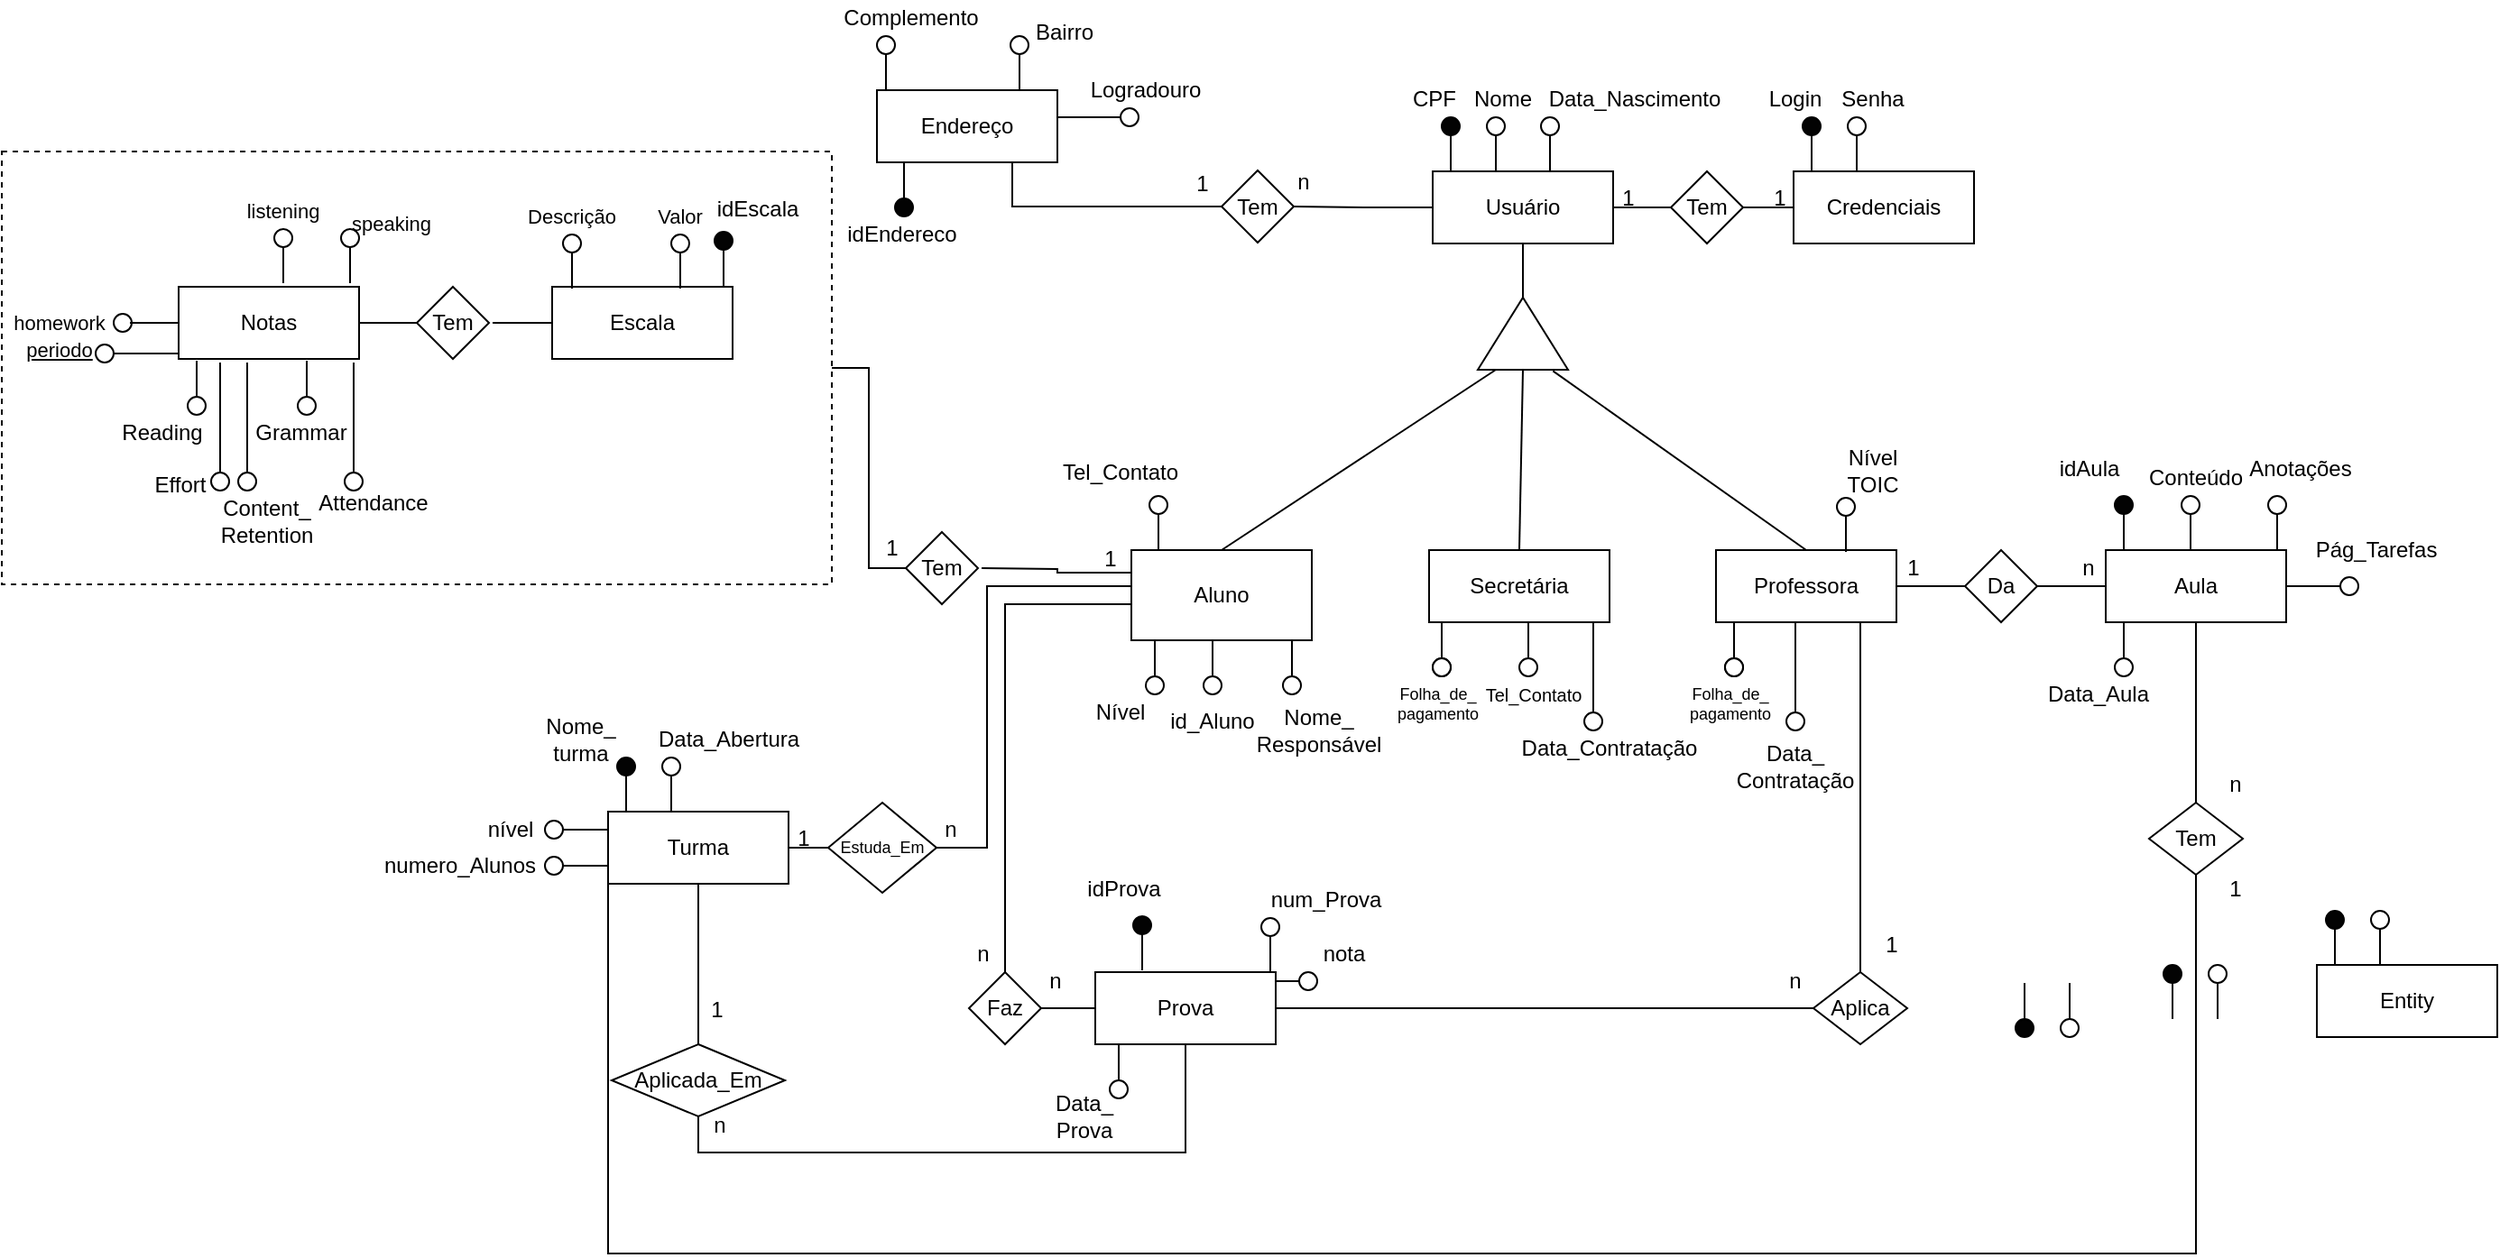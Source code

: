<mxfile version="18.0.6" type="device"><diagram id="ZrVJum_dvdi8unNPOO_O" name="Page-1"><mxGraphModel dx="1160" dy="611" grid="1" gridSize="10" guides="1" tooltips="1" connect="1" arrows="1" fold="1" page="1" pageScale="1" pageWidth="1500" pageHeight="1500" math="0" shadow="0"><root><mxCell id="0"/><mxCell id="1" parent="0"/><mxCell id="uYAJZkTq5_zHi89aIKR7-12" value="" style="rounded=0;whiteSpace=wrap;html=1;fillColor=none;dashed=1;" vertex="1" parent="1"><mxGeometry x="18" y="399" width="460" height="240" as="geometry"/></mxCell><mxCell id="Yckup176OEKmnT51Okma-88" style="edgeStyle=orthogonalEdgeStyle;rounded=0;orthogonalLoop=1;jettySize=auto;html=1;exitX=1;exitY=0.5;exitDx=0;exitDy=0;entryX=0;entryY=0.5;entryDx=0;entryDy=0;entryPerimeter=0;endArrow=none;endFill=0;" parent="1" source="Yckup176OEKmnT51Okma-1" target="Yckup176OEKmnT51Okma-87" edge="1"><mxGeometry relative="1" as="geometry"/></mxCell><mxCell id="uYAJZkTq5_zHi89aIKR7-67" style="edgeStyle=orthogonalEdgeStyle;rounded=0;orthogonalLoop=1;jettySize=auto;html=1;exitX=0;exitY=0.5;exitDx=0;exitDy=0;entryX=1;entryY=0.5;entryDx=0;entryDy=0;entryPerimeter=0;endArrow=none;endFill=0;" edge="1" parent="1" source="Yckup176OEKmnT51Okma-1" target="Yckup176OEKmnT51Okma-92"><mxGeometry relative="1" as="geometry"/></mxCell><mxCell id="Yckup176OEKmnT51Okma-1" value="Usuário" style="whiteSpace=wrap;html=1;align=center;" parent="1" vertex="1"><mxGeometry x="811" y="410" width="100" height="40" as="geometry"/></mxCell><mxCell id="Yckup176OEKmnT51Okma-2" value="" style="endArrow=none;html=1;rounded=0;" parent="1" edge="1"><mxGeometry width="50" height="50" relative="1" as="geometry"><mxPoint x="821" y="410" as="sourcePoint"/><mxPoint x="821" y="390" as="targetPoint"/></mxGeometry></mxCell><mxCell id="Yckup176OEKmnT51Okma-3" value="" style="ellipse;whiteSpace=wrap;html=1;aspect=fixed;fillColor=#030303;" parent="1" vertex="1"><mxGeometry x="816" y="380" width="10" height="10" as="geometry"/></mxCell><mxCell id="Yckup176OEKmnT51Okma-4" value="" style="endArrow=none;html=1;rounded=0;" parent="1" edge="1"><mxGeometry width="50" height="50" relative="1" as="geometry"><mxPoint x="846" y="410" as="sourcePoint"/><mxPoint x="846" y="390" as="targetPoint"/></mxGeometry></mxCell><mxCell id="Yckup176OEKmnT51Okma-5" value="" style="ellipse;whiteSpace=wrap;html=1;aspect=fixed;" parent="1" vertex="1"><mxGeometry x="841" y="380" width="10" height="10" as="geometry"/></mxCell><mxCell id="Yckup176OEKmnT51Okma-6" value="Credenciais" style="whiteSpace=wrap;html=1;align=center;" parent="1" vertex="1"><mxGeometry x="1011" y="410" width="100" height="40" as="geometry"/></mxCell><mxCell id="Yckup176OEKmnT51Okma-7" value="" style="endArrow=none;html=1;rounded=0;" parent="1" edge="1"><mxGeometry width="50" height="50" relative="1" as="geometry"><mxPoint x="1021" y="410" as="sourcePoint"/><mxPoint x="1021" y="390" as="targetPoint"/></mxGeometry></mxCell><mxCell id="Yckup176OEKmnT51Okma-8" value="" style="ellipse;whiteSpace=wrap;html=1;aspect=fixed;fillColor=#030303;" parent="1" vertex="1"><mxGeometry x="1016" y="380" width="10" height="10" as="geometry"/></mxCell><mxCell id="Yckup176OEKmnT51Okma-9" value="" style="endArrow=none;html=1;rounded=0;" parent="1" edge="1"><mxGeometry width="50" height="50" relative="1" as="geometry"><mxPoint x="1046" y="410" as="sourcePoint"/><mxPoint x="1046" y="390" as="targetPoint"/></mxGeometry></mxCell><mxCell id="Yckup176OEKmnT51Okma-10" value="" style="ellipse;whiteSpace=wrap;html=1;aspect=fixed;" parent="1" vertex="1"><mxGeometry x="1041" y="380" width="10" height="10" as="geometry"/></mxCell><mxCell id="Yckup176OEKmnT51Okma-12" value="" style="endArrow=none;html=1;rounded=0;" parent="1" edge="1"><mxGeometry width="50" height="50" relative="1" as="geometry"><mxPoint x="1221" y="880" as="sourcePoint"/><mxPoint x="1221" y="860" as="targetPoint"/></mxGeometry></mxCell><mxCell id="Yckup176OEKmnT51Okma-13" value="" style="ellipse;whiteSpace=wrap;html=1;aspect=fixed;fillColor=#030303;" parent="1" vertex="1"><mxGeometry x="1216" y="850" width="10" height="10" as="geometry"/></mxCell><mxCell id="Yckup176OEKmnT51Okma-14" value="" style="endArrow=none;html=1;rounded=0;" parent="1" edge="1"><mxGeometry width="50" height="50" relative="1" as="geometry"><mxPoint x="1246" y="880" as="sourcePoint"/><mxPoint x="1246" y="860" as="targetPoint"/></mxGeometry></mxCell><mxCell id="Yckup176OEKmnT51Okma-15" value="" style="ellipse;whiteSpace=wrap;html=1;aspect=fixed;" parent="1" vertex="1"><mxGeometry x="1241" y="850" width="10" height="10" as="geometry"/></mxCell><mxCell id="Yckup176OEKmnT51Okma-16" value="" style="endArrow=none;html=1;rounded=0;" parent="1" edge="1"><mxGeometry width="50" height="50" relative="1" as="geometry"><mxPoint x="876" y="410" as="sourcePoint"/><mxPoint x="876" y="390" as="targetPoint"/></mxGeometry></mxCell><mxCell id="Yckup176OEKmnT51Okma-17" value="" style="ellipse;whiteSpace=wrap;html=1;aspect=fixed;" parent="1" vertex="1"><mxGeometry x="871" y="380" width="10" height="10" as="geometry"/></mxCell><mxCell id="Yckup176OEKmnT51Okma-18" value="Entity" style="whiteSpace=wrap;html=1;align=center;" parent="1" vertex="1"><mxGeometry x="1301" y="850" width="100" height="40" as="geometry"/></mxCell><mxCell id="Yckup176OEKmnT51Okma-19" value="" style="endArrow=none;html=1;rounded=0;" parent="1" edge="1"><mxGeometry width="50" height="50" relative="1" as="geometry"><mxPoint x="1311" y="850" as="sourcePoint"/><mxPoint x="1311" y="830" as="targetPoint"/></mxGeometry></mxCell><mxCell id="Yckup176OEKmnT51Okma-20" value="" style="ellipse;whiteSpace=wrap;html=1;aspect=fixed;fillColor=#030303;" parent="1" vertex="1"><mxGeometry x="1306" y="820" width="10" height="10" as="geometry"/></mxCell><mxCell id="Yckup176OEKmnT51Okma-21" value="" style="endArrow=none;html=1;rounded=0;" parent="1" edge="1"><mxGeometry width="50" height="50" relative="1" as="geometry"><mxPoint x="1336" y="850" as="sourcePoint"/><mxPoint x="1336" y="830" as="targetPoint"/></mxGeometry></mxCell><mxCell id="Yckup176OEKmnT51Okma-22" value="" style="ellipse;whiteSpace=wrap;html=1;aspect=fixed;" parent="1" vertex="1"><mxGeometry x="1331" y="820" width="10" height="10" as="geometry"/></mxCell><mxCell id="Yckup176OEKmnT51Okma-26" value="" style="verticalLabelPosition=bottom;verticalAlign=top;html=1;shape=mxgraph.basic.acute_triangle;dx=0.5;fillColor=none;" parent="1" vertex="1"><mxGeometry x="836" y="480" width="50" height="40" as="geometry"/></mxCell><mxCell id="Yckup176OEKmnT51Okma-47" value="Aluno" style="whiteSpace=wrap;html=1;align=center;" parent="1" vertex="1"><mxGeometry x="644" y="620" width="100" height="50" as="geometry"/></mxCell><mxCell id="Yckup176OEKmnT51Okma-50" value="" style="endArrow=none;html=1;rounded=0;" parent="1" edge="1"><mxGeometry width="50" height="50" relative="1" as="geometry"><mxPoint x="659" y="620" as="sourcePoint"/><mxPoint x="659" y="600" as="targetPoint"/></mxGeometry></mxCell><mxCell id="Yckup176OEKmnT51Okma-51" value="" style="ellipse;whiteSpace=wrap;html=1;aspect=fixed;" parent="1" vertex="1"><mxGeometry x="654" y="590" width="10" height="10" as="geometry"/></mxCell><mxCell id="Yckup176OEKmnT51Okma-52" value="Secretária" style="whiteSpace=wrap;html=1;align=center;" parent="1" vertex="1"><mxGeometry x="809" y="620" width="100" height="40" as="geometry"/></mxCell><mxCell id="Yckup176OEKmnT51Okma-57" value="Professora" style="whiteSpace=wrap;html=1;align=center;" parent="1" vertex="1"><mxGeometry x="968" y="620" width="100" height="40" as="geometry"/></mxCell><mxCell id="Yckup176OEKmnT51Okma-62" value="" style="endArrow=none;html=1;rounded=0;exitX=0;exitY=0;exitDx=25;exitDy=0;exitPerimeter=0;entryX=0.5;entryY=1;entryDx=0;entryDy=0;" parent="1" source="Yckup176OEKmnT51Okma-26" target="Yckup176OEKmnT51Okma-1" edge="1"><mxGeometry width="50" height="50" relative="1" as="geometry"><mxPoint x="814" y="500" as="sourcePoint"/><mxPoint x="864" y="450" as="targetPoint"/></mxGeometry></mxCell><mxCell id="Yckup176OEKmnT51Okma-63" value="" style="endArrow=none;html=1;rounded=0;exitX=0.5;exitY=0;exitDx=0;exitDy=0;" parent="1" source="Yckup176OEKmnT51Okma-47" edge="1"><mxGeometry width="50" height="50" relative="1" as="geometry"><mxPoint x="796" y="570" as="sourcePoint"/><mxPoint x="846" y="520" as="targetPoint"/></mxGeometry></mxCell><mxCell id="Yckup176OEKmnT51Okma-64" value="" style="endArrow=none;html=1;rounded=0;entryX=0.833;entryY=1.017;entryDx=0;entryDy=0;entryPerimeter=0;exitX=0.5;exitY=0;exitDx=0;exitDy=0;" parent="1" source="Yckup176OEKmnT51Okma-57" target="Yckup176OEKmnT51Okma-26" edge="1"><mxGeometry width="50" height="50" relative="1" as="geometry"><mxPoint x="834" y="550" as="sourcePoint"/><mxPoint x="884" y="500" as="targetPoint"/></mxGeometry></mxCell><mxCell id="Yckup176OEKmnT51Okma-65" value="" style="endArrow=none;html=1;rounded=0;entryX=0.5;entryY=1;entryDx=0;entryDy=0;entryPerimeter=0;exitX=0.5;exitY=0;exitDx=0;exitDy=0;" parent="1" source="Yckup176OEKmnT51Okma-52" target="Yckup176OEKmnT51Okma-26" edge="1"><mxGeometry width="50" height="50" relative="1" as="geometry"><mxPoint x="874" y="620" as="sourcePoint"/><mxPoint x="864" y="520" as="targetPoint"/></mxGeometry></mxCell><mxCell id="Yckup176OEKmnT51Okma-66" value="" style="endArrow=none;html=1;rounded=0;" parent="1" edge="1"><mxGeometry width="50" height="50" relative="1" as="geometry"><mxPoint x="1139" y="880" as="sourcePoint"/><mxPoint x="1139" y="860" as="targetPoint"/></mxGeometry></mxCell><mxCell id="Yckup176OEKmnT51Okma-67" value="" style="ellipse;whiteSpace=wrap;html=1;aspect=fixed;fillColor=#030303;" parent="1" vertex="1"><mxGeometry x="1134" y="880" width="10" height="10" as="geometry"/></mxCell><mxCell id="Yckup176OEKmnT51Okma-68" value="" style="endArrow=none;html=1;rounded=0;" parent="1" edge="1"><mxGeometry width="50" height="50" relative="1" as="geometry"><mxPoint x="1164" y="880" as="sourcePoint"/><mxPoint x="1164" y="860" as="targetPoint"/></mxGeometry></mxCell><mxCell id="Yckup176OEKmnT51Okma-69" value="" style="ellipse;whiteSpace=wrap;html=1;aspect=fixed;direction=west;" parent="1" vertex="1"><mxGeometry x="1159" y="880" width="10" height="10" as="geometry"/></mxCell><mxCell id="uYAJZkTq5_zHi89aIKR7-72" style="edgeStyle=orthogonalEdgeStyle;rounded=0;orthogonalLoop=1;jettySize=auto;html=1;exitX=0.75;exitY=1;exitDx=0;exitDy=0;entryX=0;entryY=0.5;entryDx=0;entryDy=0;entryPerimeter=0;endArrow=none;endFill=0;" edge="1" parent="1" source="Yckup176OEKmnT51Okma-71" target="Yckup176OEKmnT51Okma-92"><mxGeometry relative="1" as="geometry"/></mxCell><mxCell id="Yckup176OEKmnT51Okma-71" value="Endereço" style="whiteSpace=wrap;html=1;align=center;" parent="1" vertex="1"><mxGeometry x="503" y="365" width="100" height="40" as="geometry"/></mxCell><mxCell id="Yckup176OEKmnT51Okma-76" value="" style="endArrow=none;html=1;rounded=0;" parent="1" edge="1"><mxGeometry width="50" height="50" relative="1" as="geometry"><mxPoint x="518" y="425" as="sourcePoint"/><mxPoint x="518" y="405" as="targetPoint"/></mxGeometry></mxCell><mxCell id="Yckup176OEKmnT51Okma-77" value="" style="ellipse;whiteSpace=wrap;html=1;aspect=fixed;fillColor=#030303;" parent="1" vertex="1"><mxGeometry x="513" y="425" width="10" height="10" as="geometry"/></mxCell><mxCell id="Yckup176OEKmnT51Okma-80" value="Login" style="text;html=1;strokeColor=none;fillColor=none;align=center;verticalAlign=middle;whiteSpace=wrap;rounded=0;" parent="1" vertex="1"><mxGeometry x="998" y="360" width="28" height="20" as="geometry"/></mxCell><mxCell id="Yckup176OEKmnT51Okma-81" value="Senha" style="text;html=1;strokeColor=none;fillColor=none;align=center;verticalAlign=middle;whiteSpace=wrap;rounded=0;" parent="1" vertex="1"><mxGeometry x="1041" y="360" width="28" height="20" as="geometry"/></mxCell><mxCell id="Yckup176OEKmnT51Okma-82" value="CPF" style="text;html=1;strokeColor=none;fillColor=none;align=center;verticalAlign=middle;whiteSpace=wrap;rounded=0;" parent="1" vertex="1"><mxGeometry x="798" y="360" width="28" height="20" as="geometry"/></mxCell><mxCell id="Yckup176OEKmnT51Okma-83" value="Nome" style="text;html=1;strokeColor=none;fillColor=none;align=center;verticalAlign=middle;whiteSpace=wrap;rounded=0;" parent="1" vertex="1"><mxGeometry x="836" y="360" width="28" height="20" as="geometry"/></mxCell><mxCell id="Yckup176OEKmnT51Okma-84" value="Data_Nascimento" style="text;html=1;strokeColor=none;fillColor=none;align=center;verticalAlign=middle;whiteSpace=wrap;rounded=0;" parent="1" vertex="1"><mxGeometry x="909" y="360" width="28" height="20" as="geometry"/></mxCell><mxCell id="Yckup176OEKmnT51Okma-89" style="edgeStyle=orthogonalEdgeStyle;rounded=0;orthogonalLoop=1;jettySize=auto;html=1;exitX=1;exitY=0.5;exitDx=0;exitDy=0;exitPerimeter=0;entryX=0;entryY=0.5;entryDx=0;entryDy=0;endArrow=none;endFill=0;" parent="1" source="Yckup176OEKmnT51Okma-87" target="Yckup176OEKmnT51Okma-6" edge="1"><mxGeometry relative="1" as="geometry"/></mxCell><mxCell id="Yckup176OEKmnT51Okma-87" value="Tem" style="strokeWidth=1;html=1;shape=mxgraph.flowchart.decision;whiteSpace=wrap;fillColor=none;" parent="1" vertex="1"><mxGeometry x="943" y="410" width="40" height="40" as="geometry"/></mxCell><mxCell id="Yckup176OEKmnT51Okma-92" value="Tem" style="strokeWidth=1;html=1;shape=mxgraph.flowchart.decision;whiteSpace=wrap;fillColor=none;" parent="1" vertex="1"><mxGeometry x="694" y="409.5" width="40" height="40" as="geometry"/></mxCell><mxCell id="Yckup176OEKmnT51Okma-93" value="Escala" style="whiteSpace=wrap;html=1;align=center;" parent="1" vertex="1"><mxGeometry x="323" y="474" width="100" height="40" as="geometry"/></mxCell><mxCell id="Yckup176OEKmnT51Okma-101" value="Turma" style="whiteSpace=wrap;html=1;align=center;" parent="1" vertex="1"><mxGeometry x="354" y="765" width="100" height="40" as="geometry"/></mxCell><mxCell id="Yckup176OEKmnT51Okma-102" value="" style="endArrow=none;html=1;rounded=0;" parent="1" edge="1"><mxGeometry width="50" height="50" relative="1" as="geometry"><mxPoint x="364" y="765" as="sourcePoint"/><mxPoint x="364" y="745" as="targetPoint"/></mxGeometry></mxCell><mxCell id="Yckup176OEKmnT51Okma-103" value="" style="ellipse;whiteSpace=wrap;html=1;aspect=fixed;fillColor=#030303;" parent="1" vertex="1"><mxGeometry x="359" y="735" width="10" height="10" as="geometry"/></mxCell><mxCell id="Yckup176OEKmnT51Okma-104" value="" style="endArrow=none;html=1;rounded=0;" parent="1" edge="1"><mxGeometry width="50" height="50" relative="1" as="geometry"><mxPoint x="389" y="765" as="sourcePoint"/><mxPoint x="389" y="745" as="targetPoint"/></mxGeometry></mxCell><mxCell id="Yckup176OEKmnT51Okma-105" value="" style="ellipse;whiteSpace=wrap;html=1;aspect=fixed;" parent="1" vertex="1"><mxGeometry x="384" y="735" width="10" height="10" as="geometry"/></mxCell><mxCell id="Yckup176OEKmnT51Okma-106" style="edgeStyle=orthogonalEdgeStyle;rounded=0;orthogonalLoop=1;jettySize=auto;html=1;exitX=1;exitY=0.5;exitDx=0;exitDy=0;entryX=0;entryY=0.5;entryDx=0;entryDy=0;entryPerimeter=0;endArrow=none;endFill=0;" parent="1" target="Yckup176OEKmnT51Okma-108" edge="1"><mxGeometry relative="1" as="geometry"><mxPoint x="454" y="785" as="sourcePoint"/></mxGeometry></mxCell><mxCell id="Yckup176OEKmnT51Okma-107" style="edgeStyle=orthogonalEdgeStyle;rounded=0;orthogonalLoop=1;jettySize=auto;html=1;exitX=1;exitY=0.5;exitDx=0;exitDy=0;exitPerimeter=0;endArrow=none;endFill=0;entryX=0;entryY=0.5;entryDx=0;entryDy=0;" parent="1" source="Yckup176OEKmnT51Okma-108" target="Yckup176OEKmnT51Okma-47" edge="1"><mxGeometry relative="1" as="geometry"><mxPoint x="624" y="640" as="targetPoint"/><Array as="points"><mxPoint x="564" y="785"/><mxPoint x="564" y="640"/><mxPoint x="644" y="640"/></Array></mxGeometry></mxCell><mxCell id="Yckup176OEKmnT51Okma-108" value="Estuda_Em" style="strokeWidth=1;html=1;shape=mxgraph.flowchart.decision;whiteSpace=wrap;fillColor=none;fontSize=9;" parent="1" vertex="1"><mxGeometry x="476" y="760" width="60" height="50" as="geometry"/></mxCell><mxCell id="uYAJZkTq5_zHi89aIKR7-21" style="edgeStyle=orthogonalEdgeStyle;rounded=0;orthogonalLoop=1;jettySize=auto;html=1;exitX=0.5;exitY=1;exitDx=0;exitDy=0;entryX=0.5;entryY=1;entryDx=0;entryDy=0;entryPerimeter=0;endArrow=none;endFill=0;" edge="1" parent="1" source="Yckup176OEKmnT51Okma-114" target="uYAJZkTq5_zHi89aIKR7-19"><mxGeometry relative="1" as="geometry"/></mxCell><mxCell id="Yckup176OEKmnT51Okma-114" value="Prova" style="whiteSpace=wrap;html=1;align=center;" parent="1" vertex="1"><mxGeometry x="624" y="854" width="100" height="40" as="geometry"/></mxCell><mxCell id="Yckup176OEKmnT51Okma-125" style="edgeStyle=orthogonalEdgeStyle;rounded=0;orthogonalLoop=1;jettySize=auto;html=1;exitX=0;exitY=0.75;exitDx=0;exitDy=0;entryX=0;entryY=0.5;entryDx=0;entryDy=0;fontSize=9;endArrow=none;endFill=0;" parent="1" source="Yckup176OEKmnT51Okma-47" target="Yckup176OEKmnT51Okma-47" edge="1"><mxGeometry relative="1" as="geometry"/></mxCell><mxCell id="Yckup176OEKmnT51Okma-129" style="edgeStyle=orthogonalEdgeStyle;rounded=0;orthogonalLoop=1;jettySize=auto;html=1;exitX=1;exitY=0.5;exitDx=0;exitDy=0;exitPerimeter=0;entryX=0;entryY=0.5;entryDx=0;entryDy=0;endArrow=none;endFill=0;" parent="1" source="Yckup176OEKmnT51Okma-130" target="Yckup176OEKmnT51Okma-114" edge="1"><mxGeometry relative="1" as="geometry"><mxPoint x="594" y="874" as="targetPoint"/></mxGeometry></mxCell><mxCell id="Yckup176OEKmnT51Okma-131" style="edgeStyle=orthogonalEdgeStyle;rounded=0;orthogonalLoop=1;jettySize=auto;html=1;exitX=0.5;exitY=0;exitDx=0;exitDy=0;exitPerimeter=0;fontSize=9;endArrow=none;endFill=0;" parent="1" source="Yckup176OEKmnT51Okma-130" edge="1"><mxGeometry relative="1" as="geometry"><mxPoint x="644" y="650" as="targetPoint"/><Array as="points"><mxPoint x="574" y="650"/></Array></mxGeometry></mxCell><mxCell id="Yckup176OEKmnT51Okma-130" value="Faz" style="strokeWidth=1;html=1;shape=mxgraph.flowchart.decision;whiteSpace=wrap;fillColor=none;" parent="1" vertex="1"><mxGeometry x="554" y="854" width="40" height="40" as="geometry"/></mxCell><mxCell id="Yckup176OEKmnT51Okma-132" value="Aula" style="whiteSpace=wrap;html=1;align=center;" parent="1" vertex="1"><mxGeometry x="1184" y="620" width="100" height="40" as="geometry"/></mxCell><mxCell id="Yckup176OEKmnT51Okma-133" value="" style="endArrow=none;html=1;rounded=0;" parent="1" edge="1"><mxGeometry width="50" height="50" relative="1" as="geometry"><mxPoint x="1194" y="620" as="sourcePoint"/><mxPoint x="1194" y="600" as="targetPoint"/></mxGeometry></mxCell><mxCell id="Yckup176OEKmnT51Okma-134" value="" style="ellipse;whiteSpace=wrap;html=1;aspect=fixed;fillColor=#030303;" parent="1" vertex="1"><mxGeometry x="1189" y="590" width="10" height="10" as="geometry"/></mxCell><mxCell id="Yckup176OEKmnT51Okma-135" value="" style="endArrow=none;html=1;rounded=0;" parent="1" edge="1"><mxGeometry width="50" height="50" relative="1" as="geometry"><mxPoint x="1231" y="620" as="sourcePoint"/><mxPoint x="1231" y="600" as="targetPoint"/></mxGeometry></mxCell><mxCell id="Yckup176OEKmnT51Okma-136" value="" style="ellipse;whiteSpace=wrap;html=1;aspect=fixed;" parent="1" vertex="1"><mxGeometry x="1226" y="590" width="10" height="10" as="geometry"/></mxCell><mxCell id="Yckup176OEKmnT51Okma-137" style="edgeStyle=orthogonalEdgeStyle;rounded=0;orthogonalLoop=1;jettySize=auto;html=1;exitX=1;exitY=0.5;exitDx=0;exitDy=0;entryX=0;entryY=0.5;entryDx=0;entryDy=0;entryPerimeter=0;endArrow=none;endFill=0;" parent="1" source="Yckup176OEKmnT51Okma-57" target="Yckup176OEKmnT51Okma-139" edge="1"><mxGeometry relative="1" as="geometry"><mxPoint x="1084" y="640" as="sourcePoint"/></mxGeometry></mxCell><mxCell id="Yckup176OEKmnT51Okma-138" style="edgeStyle=orthogonalEdgeStyle;rounded=0;orthogonalLoop=1;jettySize=auto;html=1;exitX=1;exitY=0.5;exitDx=0;exitDy=0;exitPerimeter=0;entryX=0;entryY=0.5;entryDx=0;entryDy=0;endArrow=none;endFill=0;" parent="1" source="Yckup176OEKmnT51Okma-139" edge="1"><mxGeometry relative="1" as="geometry"><mxPoint x="1184" y="640" as="targetPoint"/></mxGeometry></mxCell><mxCell id="Yckup176OEKmnT51Okma-139" value="Da" style="strokeWidth=1;html=1;shape=mxgraph.flowchart.decision;whiteSpace=wrap;fillColor=none;" parent="1" vertex="1"><mxGeometry x="1106" y="620" width="40" height="40" as="geometry"/></mxCell><mxCell id="Yckup176OEKmnT51Okma-143" style="edgeStyle=orthogonalEdgeStyle;rounded=0;orthogonalLoop=1;jettySize=auto;html=1;exitX=1;exitY=0.5;exitDx=0;exitDy=0;entryX=0;entryY=0.5;entryDx=0;entryDy=0;entryPerimeter=0;endArrow=none;endFill=0;" parent="1" source="Yckup176OEKmnT51Okma-114" target="Yckup176OEKmnT51Okma-145" edge="1"><mxGeometry relative="1" as="geometry"><mxPoint x="920" y="874" as="sourcePoint"/></mxGeometry></mxCell><mxCell id="Yckup176OEKmnT51Okma-148" style="edgeStyle=orthogonalEdgeStyle;rounded=0;orthogonalLoop=1;jettySize=auto;html=1;exitX=0.5;exitY=0;exitDx=0;exitDy=0;exitPerimeter=0;entryX=0.75;entryY=1;entryDx=0;entryDy=0;fontSize=9;endArrow=none;endFill=0;" parent="1" source="Yckup176OEKmnT51Okma-145" target="Yckup176OEKmnT51Okma-57" edge="1"><mxGeometry relative="1" as="geometry"><Array as="points"><mxPoint x="1048" y="660"/></Array></mxGeometry></mxCell><mxCell id="Yckup176OEKmnT51Okma-145" value="Aplica" style="strokeWidth=1;html=1;shape=mxgraph.flowchart.decision;whiteSpace=wrap;fillColor=none;" parent="1" vertex="1"><mxGeometry x="1022" y="854" width="52" height="40" as="geometry"/></mxCell><mxCell id="Yckup176OEKmnT51Okma-149" value="" style="endArrow=none;html=1;rounded=0;" parent="1" edge="1"><mxGeometry width="50" height="50" relative="1" as="geometry"><mxPoint x="816" y="680" as="sourcePoint"/><mxPoint x="816" y="660" as="targetPoint"/></mxGeometry></mxCell><mxCell id="Yckup176OEKmnT51Okma-150" value="" style="ellipse;whiteSpace=wrap;html=1;aspect=fixed;fillColor=#030303;" parent="1" vertex="1"><mxGeometry x="811" y="680" width="10" height="10" as="geometry"/></mxCell><mxCell id="Yckup176OEKmnT51Okma-151" value="" style="endArrow=none;html=1;rounded=0;" parent="1" edge="1"><mxGeometry width="50" height="50" relative="1" as="geometry"><mxPoint x="864" y="680" as="sourcePoint"/><mxPoint x="864" y="660" as="targetPoint"/></mxGeometry></mxCell><mxCell id="Yckup176OEKmnT51Okma-152" value="" style="ellipse;whiteSpace=wrap;html=1;aspect=fixed;direction=west;" parent="1" vertex="1"><mxGeometry x="859" y="680" width="10" height="10" as="geometry"/></mxCell><mxCell id="Yckup176OEKmnT51Okma-153" value="Folha_de_&lt;br&gt;pagamento" style="text;html=1;strokeColor=none;fillColor=none;align=center;verticalAlign=middle;whiteSpace=wrap;rounded=0;fontSize=9;" parent="1" vertex="1"><mxGeometry x="807" y="700" width="14" height="10" as="geometry"/></mxCell><mxCell id="Yckup176OEKmnT51Okma-156" value="Tel_Contato" style="text;html=1;strokeColor=none;fillColor=none;align=center;verticalAlign=middle;whiteSpace=wrap;rounded=0;fontSize=10;" parent="1" vertex="1"><mxGeometry x="853" y="690" width="28" height="20" as="geometry"/></mxCell><mxCell id="Yckup176OEKmnT51Okma-157" value="" style="endArrow=none;html=1;rounded=0;exitX=0.5;exitY=1;exitDx=0;exitDy=0;" parent="1" source="Yckup176OEKmnT51Okma-158" edge="1"><mxGeometry width="50" height="50" relative="1" as="geometry"><mxPoint x="900" y="680" as="sourcePoint"/><mxPoint x="900" y="660" as="targetPoint"/></mxGeometry></mxCell><mxCell id="Yckup176OEKmnT51Okma-158" value="" style="ellipse;whiteSpace=wrap;html=1;aspect=fixed;direction=west;" parent="1" vertex="1"><mxGeometry x="895" y="710" width="10" height="10" as="geometry"/></mxCell><mxCell id="Yckup176OEKmnT51Okma-159" value="Data_Contratação" style="text;html=1;strokeColor=none;fillColor=none;align=center;verticalAlign=middle;whiteSpace=wrap;rounded=0;" parent="1" vertex="1"><mxGeometry x="895" y="720" width="28" height="20" as="geometry"/></mxCell><mxCell id="Yckup176OEKmnT51Okma-161" value="idEndereco" style="text;html=1;strokeColor=none;fillColor=none;align=center;verticalAlign=middle;whiteSpace=wrap;rounded=0;" parent="1" vertex="1"><mxGeometry x="503" y="435" width="28" height="20" as="geometry"/></mxCell><mxCell id="Yckup176OEKmnT51Okma-165" value="" style="endArrow=none;html=1;rounded=0;" parent="1" edge="1"><mxGeometry width="50" height="50" relative="1" as="geometry"><mxPoint x="582" y="365" as="sourcePoint"/><mxPoint x="582" y="345" as="targetPoint"/></mxGeometry></mxCell><mxCell id="Yckup176OEKmnT51Okma-166" value="" style="ellipse;whiteSpace=wrap;html=1;aspect=fixed;direction=west;" parent="1" vertex="1"><mxGeometry x="577" y="335" width="10" height="10" as="geometry"/></mxCell><mxCell id="Yckup176OEKmnT51Okma-167" value="Bairro" style="text;html=1;strokeColor=none;fillColor=none;align=center;verticalAlign=middle;whiteSpace=wrap;rounded=0;" parent="1" vertex="1"><mxGeometry x="593" y="323" width="28" height="20" as="geometry"/></mxCell><mxCell id="Yckup176OEKmnT51Okma-175" value="" style="ellipse;whiteSpace=wrap;html=1;aspect=fixed;direction=west;" parent="1" vertex="1"><mxGeometry x="638" y="375" width="10" height="10" as="geometry"/></mxCell><mxCell id="Yckup176OEKmnT51Okma-176" value="" style="endArrow=none;html=1;rounded=0;fontSize=10;exitX=1;exitY=0.75;exitDx=0;exitDy=0;" parent="1" edge="1"><mxGeometry width="50" height="50" relative="1" as="geometry"><mxPoint x="603" y="380" as="sourcePoint"/><mxPoint x="638" y="380" as="targetPoint"/></mxGeometry></mxCell><mxCell id="Yckup176OEKmnT51Okma-177" value="Logradouro" style="text;html=1;strokeColor=none;fillColor=none;align=center;verticalAlign=middle;whiteSpace=wrap;rounded=0;" parent="1" vertex="1"><mxGeometry x="638" y="355" width="28" height="20" as="geometry"/></mxCell><mxCell id="Yckup176OEKmnT51Okma-182" value="Data_Aula" style="text;html=1;strokeColor=none;fillColor=none;align=center;verticalAlign=middle;whiteSpace=wrap;rounded=0;" parent="1" vertex="1"><mxGeometry x="1165.5" y="690" width="28" height="20" as="geometry"/></mxCell><mxCell id="Yckup176OEKmnT51Okma-184" value="Conteúdo" style="text;html=1;strokeColor=none;fillColor=none;align=center;verticalAlign=middle;whiteSpace=wrap;rounded=0;" parent="1" vertex="1"><mxGeometry x="1220" y="570" width="28" height="20" as="geometry"/></mxCell><mxCell id="Yckup176OEKmnT51Okma-185" value="" style="endArrow=none;html=1;rounded=0;" parent="1" edge="1"><mxGeometry width="50" height="50" relative="1" as="geometry"><mxPoint x="1279" y="620" as="sourcePoint"/><mxPoint x="1279" y="600" as="targetPoint"/></mxGeometry></mxCell><mxCell id="Yckup176OEKmnT51Okma-186" value="" style="ellipse;whiteSpace=wrap;html=1;aspect=fixed;" parent="1" vertex="1"><mxGeometry x="1274" y="590" width="10" height="10" as="geometry"/></mxCell><mxCell id="Yckup176OEKmnT51Okma-187" value="Anotações" style="text;html=1;strokeColor=none;fillColor=none;align=center;verticalAlign=middle;whiteSpace=wrap;rounded=0;" parent="1" vertex="1"><mxGeometry x="1278" y="565" width="28" height="20" as="geometry"/></mxCell><mxCell id="Yckup176OEKmnT51Okma-188" value="" style="endArrow=none;html=1;rounded=0;exitX=1;exitY=0.5;exitDx=0;exitDy=0;" parent="1" source="Yckup176OEKmnT51Okma-132" edge="1"><mxGeometry width="50" height="50" relative="1" as="geometry"><mxPoint x="1301" y="650" as="sourcePoint"/><mxPoint x="1314" y="640" as="targetPoint"/></mxGeometry></mxCell><mxCell id="Yckup176OEKmnT51Okma-189" value="" style="ellipse;whiteSpace=wrap;html=1;aspect=fixed;" parent="1" vertex="1"><mxGeometry x="1314" y="635" width="10" height="10" as="geometry"/></mxCell><mxCell id="Yckup176OEKmnT51Okma-190" value="Pág_Tarefas" style="text;html=1;strokeColor=none;fillColor=none;align=center;verticalAlign=middle;whiteSpace=wrap;rounded=0;" parent="1" vertex="1"><mxGeometry x="1320" y="610" width="28" height="20" as="geometry"/></mxCell><mxCell id="4juudHbDQHk7jcBeDNJn-11" value="Nome_ turma" style="text;html=1;strokeColor=none;fillColor=none;align=center;verticalAlign=middle;whiteSpace=wrap;rounded=0;" parent="1" vertex="1"><mxGeometry x="314" y="715" width="50" height="20" as="geometry"/></mxCell><mxCell id="4juudHbDQHk7jcBeDNJn-12" value="Data_Abertura" style="text;html=1;strokeColor=none;fillColor=none;align=center;verticalAlign=middle;whiteSpace=wrap;rounded=0;" parent="1" vertex="1"><mxGeometry x="407" y="715" width="28" height="20" as="geometry"/></mxCell><mxCell id="4juudHbDQHk7jcBeDNJn-13" value="" style="endArrow=none;html=1;rounded=0;entryX=1;entryY=0.5;entryDx=0;entryDy=0;exitX=0;exitY=0.25;exitDx=0;exitDy=0;" parent="1" source="Yckup176OEKmnT51Okma-101" target="4juudHbDQHk7jcBeDNJn-14" edge="1"><mxGeometry width="50" height="50" relative="1" as="geometry"><mxPoint x="341" y="790" as="sourcePoint"/><mxPoint x="341" y="770" as="targetPoint"/></mxGeometry></mxCell><mxCell id="4juudHbDQHk7jcBeDNJn-14" value="" style="ellipse;whiteSpace=wrap;html=1;aspect=fixed;" parent="1" vertex="1"><mxGeometry x="319" y="770" width="10" height="10" as="geometry"/></mxCell><mxCell id="4juudHbDQHk7jcBeDNJn-15" value="nível" style="text;html=1;strokeColor=none;fillColor=none;align=center;verticalAlign=middle;whiteSpace=wrap;rounded=0;" parent="1" vertex="1"><mxGeometry x="286" y="765" width="28" height="20" as="geometry"/></mxCell><mxCell id="4juudHbDQHk7jcBeDNJn-16" value="" style="endArrow=none;html=1;rounded=0;entryX=1;entryY=0.5;entryDx=0;entryDy=0;exitX=0;exitY=0.25;exitDx=0;exitDy=0;" parent="1" target="4juudHbDQHk7jcBeDNJn-17" edge="1"><mxGeometry width="50" height="50" relative="1" as="geometry"><mxPoint x="354" y="795" as="sourcePoint"/><mxPoint x="341" y="790" as="targetPoint"/></mxGeometry></mxCell><mxCell id="4juudHbDQHk7jcBeDNJn-17" value="" style="ellipse;whiteSpace=wrap;html=1;aspect=fixed;" parent="1" vertex="1"><mxGeometry x="319" y="790" width="10" height="10" as="geometry"/></mxCell><mxCell id="4juudHbDQHk7jcBeDNJn-18" value="numero_Alunos" style="text;html=1;strokeColor=none;fillColor=none;align=center;verticalAlign=middle;whiteSpace=wrap;rounded=0;" parent="1" vertex="1"><mxGeometry x="258" y="785" width="28" height="20" as="geometry"/></mxCell><mxCell id="4juudHbDQHk7jcBeDNJn-19" value="Tel_Contato" style="text;html=1;strokeColor=none;fillColor=none;align=center;verticalAlign=middle;whiteSpace=wrap;rounded=0;" parent="1" vertex="1"><mxGeometry x="624" y="567" width="28" height="20" as="geometry"/></mxCell><mxCell id="4juudHbDQHk7jcBeDNJn-20" value="" style="endArrow=none;html=1;rounded=0;" parent="1" edge="1"><mxGeometry width="50" height="50" relative="1" as="geometry"><mxPoint x="733" y="690" as="sourcePoint"/><mxPoint x="733" y="670" as="targetPoint"/></mxGeometry></mxCell><mxCell id="4juudHbDQHk7jcBeDNJn-21" value="" style="ellipse;whiteSpace=wrap;html=1;aspect=fixed;" parent="1" vertex="1"><mxGeometry x="728" y="690" width="10" height="10" as="geometry"/></mxCell><mxCell id="4juudHbDQHk7jcBeDNJn-22" value="" style="endArrow=none;html=1;rounded=0;" parent="1" edge="1"><mxGeometry width="50" height="50" relative="1" as="geometry"><mxPoint x="657" y="690" as="sourcePoint"/><mxPoint x="657" y="670" as="targetPoint"/></mxGeometry></mxCell><mxCell id="4juudHbDQHk7jcBeDNJn-23" value="" style="ellipse;whiteSpace=wrap;html=1;aspect=fixed;direction=west;" parent="1" vertex="1"><mxGeometry x="652" y="690" width="10" height="10" as="geometry"/></mxCell><mxCell id="4juudHbDQHk7jcBeDNJn-24" value="Nome_&lt;br&gt;Responsável" style="text;html=1;strokeColor=none;fillColor=none;align=center;verticalAlign=middle;whiteSpace=wrap;rounded=0;" parent="1" vertex="1"><mxGeometry x="734" y="710" width="28" height="20" as="geometry"/></mxCell><mxCell id="4juudHbDQHk7jcBeDNJn-25" value="Nível" style="text;html=1;strokeColor=none;fillColor=none;align=center;verticalAlign=middle;whiteSpace=wrap;rounded=0;" parent="1" vertex="1"><mxGeometry x="624" y="700" width="28" height="20" as="geometry"/></mxCell><mxCell id="4juudHbDQHk7jcBeDNJn-26" value="" style="endArrow=none;html=1;rounded=0;" parent="1" edge="1"><mxGeometry width="50" height="50" relative="1" as="geometry"><mxPoint x="816" y="680" as="sourcePoint"/><mxPoint x="816" y="660" as="targetPoint"/></mxGeometry></mxCell><mxCell id="4juudHbDQHk7jcBeDNJn-27" value="" style="ellipse;whiteSpace=wrap;html=1;aspect=fixed;fillColor=default;" parent="1" vertex="1"><mxGeometry x="811" y="680" width="10" height="10" as="geometry"/></mxCell><mxCell id="4juudHbDQHk7jcBeDNJn-28" value="" style="endArrow=none;html=1;rounded=0;" parent="1" edge="1"><mxGeometry width="50" height="50" relative="1" as="geometry"><mxPoint x="689" y="690" as="sourcePoint"/><mxPoint x="689" y="670" as="targetPoint"/></mxGeometry></mxCell><mxCell id="4juudHbDQHk7jcBeDNJn-29" value="" style="ellipse;whiteSpace=wrap;html=1;aspect=fixed;fillColor=default;" parent="1" vertex="1"><mxGeometry x="684" y="690" width="10" height="10" as="geometry"/></mxCell><mxCell id="4juudHbDQHk7jcBeDNJn-30" value="id_Aluno" style="text;html=1;strokeColor=none;fillColor=none;align=center;verticalAlign=middle;whiteSpace=wrap;rounded=0;" parent="1" vertex="1"><mxGeometry x="675" y="705" width="28" height="20" as="geometry"/></mxCell><mxCell id="4juudHbDQHk7jcBeDNJn-56" value="" style="endArrow=none;html=1;rounded=0;" parent="1" edge="1"><mxGeometry width="50" height="50" relative="1" as="geometry"><mxPoint x="650" y="853.0" as="sourcePoint"/><mxPoint x="650" y="833.0" as="targetPoint"/></mxGeometry></mxCell><mxCell id="4juudHbDQHk7jcBeDNJn-57" value="" style="ellipse;whiteSpace=wrap;html=1;aspect=fixed;fillColor=#030303;" parent="1" vertex="1"><mxGeometry x="645" y="823" width="10" height="10" as="geometry"/></mxCell><mxCell id="4juudHbDQHk7jcBeDNJn-62" value="Data_&lt;br&gt;Prova" style="text;html=1;strokeColor=none;fillColor=none;align=center;verticalAlign=middle;whiteSpace=wrap;rounded=0;" parent="1" vertex="1"><mxGeometry x="604" y="924" width="28" height="20" as="geometry"/></mxCell><mxCell id="4juudHbDQHk7jcBeDNJn-67" value="" style="endArrow=none;html=1;rounded=0;" parent="1" edge="1"><mxGeometry width="50" height="50" relative="1" as="geometry"><mxPoint x="721.0" y="854" as="sourcePoint"/><mxPoint x="721.0" y="834" as="targetPoint"/></mxGeometry></mxCell><mxCell id="4juudHbDQHk7jcBeDNJn-68" value="" style="ellipse;whiteSpace=wrap;html=1;aspect=fixed;" parent="1" vertex="1"><mxGeometry x="716" y="824" width="10" height="10" as="geometry"/></mxCell><mxCell id="4juudHbDQHk7jcBeDNJn-69" value="num_Prova" style="text;html=1;strokeColor=none;fillColor=none;align=center;verticalAlign=middle;whiteSpace=wrap;rounded=0;" parent="1" vertex="1"><mxGeometry x="738" y="804" width="28" height="20" as="geometry"/></mxCell><mxCell id="4juudHbDQHk7jcBeDNJn-70" value="" style="endArrow=none;html=1;rounded=0;entryX=1;entryY=0.25;entryDx=0;entryDy=0;" parent="1" edge="1"><mxGeometry width="50" height="50" relative="1" as="geometry"><mxPoint x="737" y="859" as="sourcePoint"/><mxPoint x="724" y="859" as="targetPoint"/></mxGeometry></mxCell><mxCell id="4juudHbDQHk7jcBeDNJn-71" value="" style="ellipse;whiteSpace=wrap;html=1;aspect=fixed;" parent="1" vertex="1"><mxGeometry x="737" y="854" width="10" height="10" as="geometry"/></mxCell><mxCell id="4juudHbDQHk7jcBeDNJn-72" value="nota" style="text;html=1;strokeColor=none;fillColor=none;align=center;verticalAlign=middle;whiteSpace=wrap;rounded=0;" parent="1" vertex="1"><mxGeometry x="748" y="834" width="28" height="20" as="geometry"/></mxCell><mxCell id="4juudHbDQHk7jcBeDNJn-76" value="1" style="text;html=1;strokeColor=none;fillColor=none;align=center;verticalAlign=middle;whiteSpace=wrap;rounded=0;" parent="1" vertex="1"><mxGeometry x="911" y="420" width="17" height="10" as="geometry"/></mxCell><mxCell id="4juudHbDQHk7jcBeDNJn-77" value="1" style="text;html=1;strokeColor=none;fillColor=none;align=center;verticalAlign=middle;whiteSpace=wrap;rounded=0;" parent="1" vertex="1"><mxGeometry x="995" y="420" width="17" height="10" as="geometry"/></mxCell><mxCell id="4juudHbDQHk7jcBeDNJn-78" value="n" style="text;html=1;strokeColor=none;fillColor=none;align=center;verticalAlign=middle;whiteSpace=wrap;rounded=0;" parent="1" vertex="1"><mxGeometry x="1165.5" y="624.5" width="17" height="10" as="geometry"/></mxCell><mxCell id="4juudHbDQHk7jcBeDNJn-80" value="1" style="text;html=1;strokeColor=none;fillColor=none;align=center;verticalAlign=middle;whiteSpace=wrap;rounded=0;" parent="1" vertex="1"><mxGeometry x="1069" y="625" width="17" height="10" as="geometry"/></mxCell><mxCell id="4juudHbDQHk7jcBeDNJn-82" value="1" style="text;html=1;strokeColor=none;fillColor=none;align=center;verticalAlign=middle;whiteSpace=wrap;rounded=0;" parent="1" vertex="1"><mxGeometry x="624" y="620" width="17" height="10" as="geometry"/></mxCell><mxCell id="4juudHbDQHk7jcBeDNJn-83" value="1" style="text;html=1;strokeColor=none;fillColor=none;align=center;verticalAlign=middle;whiteSpace=wrap;rounded=0;" parent="1" vertex="1"><mxGeometry x="454" y="775" width="17" height="10" as="geometry"/></mxCell><mxCell id="4juudHbDQHk7jcBeDNJn-85" value="n" style="text;html=1;strokeColor=none;fillColor=none;align=center;verticalAlign=middle;whiteSpace=wrap;rounded=0;" parent="1" vertex="1"><mxGeometry x="536" y="770" width="16" height="10" as="geometry"/></mxCell><mxCell id="4juudHbDQHk7jcBeDNJn-87" value="1" style="text;html=1;strokeColor=none;fillColor=none;align=center;verticalAlign=middle;whiteSpace=wrap;rounded=0;" parent="1" vertex="1"><mxGeometry x="675" y="412" width="17" height="10" as="geometry"/></mxCell><mxCell id="4juudHbDQHk7jcBeDNJn-88" value="&lt;div&gt;n &lt;br&gt;&lt;/div&gt;" style="text;html=1;strokeColor=none;fillColor=none;align=center;verticalAlign=middle;whiteSpace=wrap;rounded=0;" parent="1" vertex="1"><mxGeometry x="731" y="411" width="17" height="10" as="geometry"/></mxCell><mxCell id="4juudHbDQHk7jcBeDNJn-97" value="n" style="text;html=1;strokeColor=none;fillColor=none;align=center;verticalAlign=middle;whiteSpace=wrap;rounded=0;" parent="1" vertex="1"><mxGeometry x="554" y="839" width="16" height="10" as="geometry"/></mxCell><mxCell id="4juudHbDQHk7jcBeDNJn-98" value="n" style="text;html=1;strokeColor=none;fillColor=none;align=center;verticalAlign=middle;whiteSpace=wrap;rounded=0;" parent="1" vertex="1"><mxGeometry x="594" y="854" width="16" height="10" as="geometry"/></mxCell><mxCell id="4juudHbDQHk7jcBeDNJn-99" value="n" style="text;html=1;strokeColor=none;fillColor=none;align=center;verticalAlign=middle;whiteSpace=wrap;rounded=0;" parent="1" vertex="1"><mxGeometry x="1004" y="854" width="16" height="10" as="geometry"/></mxCell><mxCell id="4juudHbDQHk7jcBeDNJn-100" value="1" style="text;html=1;strokeColor=none;fillColor=none;align=center;verticalAlign=middle;whiteSpace=wrap;rounded=0;" parent="1" vertex="1"><mxGeometry x="1057" y="834" width="17" height="10" as="geometry"/></mxCell><mxCell id="-eQMNx662EpQDdfGtUEW-10" value="" style="endArrow=none;html=1;rounded=0;" parent="1" edge="1"><mxGeometry width="50" height="50" relative="1" as="geometry"><mxPoint x="1194" y="680" as="sourcePoint"/><mxPoint x="1194" y="660" as="targetPoint"/></mxGeometry></mxCell><mxCell id="-eQMNx662EpQDdfGtUEW-11" value="" style="ellipse;whiteSpace=wrap;html=1;aspect=fixed;direction=west;" parent="1" vertex="1"><mxGeometry x="1189" y="680" width="10" height="10" as="geometry"/></mxCell><mxCell id="-eQMNx662EpQDdfGtUEW-14" value="idAula" style="text;html=1;strokeColor=none;fillColor=none;align=center;verticalAlign=middle;whiteSpace=wrap;rounded=0;" parent="1" vertex="1"><mxGeometry x="1161" y="565" width="28" height="20" as="geometry"/></mxCell><mxCell id="-eQMNx662EpQDdfGtUEW-15" value="" style="endArrow=none;html=1;rounded=0;" parent="1" edge="1"><mxGeometry width="50" height="50" relative="1" as="geometry"><mxPoint x="637" y="914" as="sourcePoint"/><mxPoint x="637" y="894" as="targetPoint"/></mxGeometry></mxCell><mxCell id="-eQMNx662EpQDdfGtUEW-16" value="" style="ellipse;whiteSpace=wrap;html=1;aspect=fixed;direction=west;" parent="1" vertex="1"><mxGeometry x="632" y="914" width="10" height="10" as="geometry"/></mxCell><mxCell id="-eQMNx662EpQDdfGtUEW-19" value="idProva" style="text;html=1;strokeColor=none;fillColor=none;align=center;verticalAlign=middle;whiteSpace=wrap;rounded=0;" parent="1" vertex="1"><mxGeometry x="626" y="798" width="28" height="20" as="geometry"/></mxCell><mxCell id="-eQMNx662EpQDdfGtUEW-27" value="Notas" style="whiteSpace=wrap;html=1;align=center;" parent="1" vertex="1"><mxGeometry x="116" y="474" width="100" height="40" as="geometry"/></mxCell><mxCell id="-eQMNx662EpQDdfGtUEW-30" style="edgeStyle=orthogonalEdgeStyle;rounded=0;orthogonalLoop=1;jettySize=auto;html=1;exitX=1;exitY=0.5;exitDx=0;exitDy=0;entryX=0;entryY=0.5;entryDx=0;entryDy=0;entryPerimeter=0;endArrow=none;endFill=0;" parent="1" target="-eQMNx662EpQDdfGtUEW-31" edge="1"><mxGeometry relative="1" as="geometry"><mxPoint x="216" y="494" as="sourcePoint"/></mxGeometry></mxCell><mxCell id="-eQMNx662EpQDdfGtUEW-31" value="Tem" style="strokeWidth=1;html=1;shape=mxgraph.flowchart.decision;whiteSpace=wrap;fillColor=none;" parent="1" vertex="1"><mxGeometry x="248" y="474" width="40" height="40" as="geometry"/></mxCell><mxCell id="-eQMNx662EpQDdfGtUEW-35" style="edgeStyle=orthogonalEdgeStyle;rounded=0;orthogonalLoop=1;jettySize=auto;html=1;exitX=1;exitY=0.5;exitDx=0;exitDy=0;entryX=0;entryY=0.5;entryDx=0;entryDy=0;endArrow=none;endFill=0;" parent="1" target="Yckup176OEKmnT51Okma-93" edge="1"><mxGeometry relative="1" as="geometry"><mxPoint x="290" y="494" as="sourcePoint"/></mxGeometry></mxCell><mxCell id="-eQMNx662EpQDdfGtUEW-37" value="" style="endArrow=none;html=1;rounded=0;entryX=0;entryY=0.5;entryDx=0;entryDy=0;" parent="1" target="-eQMNx662EpQDdfGtUEW-27" edge="1"><mxGeometry width="50" height="50" relative="1" as="geometry"><mxPoint x="89" y="494" as="sourcePoint"/><mxPoint x="93.0" y="478.5" as="targetPoint"/></mxGeometry></mxCell><mxCell id="-eQMNx662EpQDdfGtUEW-38" value="" style="ellipse;whiteSpace=wrap;html=1;aspect=fixed;fillColor=none;" parent="1" vertex="1"><mxGeometry x="80" y="489" width="10" height="10" as="geometry"/></mxCell><mxCell id="-eQMNx662EpQDdfGtUEW-39" value="" style="endArrow=none;html=1;rounded=0;" parent="1" edge="1"><mxGeometry width="50" height="50" relative="1" as="geometry"><mxPoint x="174.0" y="472" as="sourcePoint"/><mxPoint x="174.0" y="452" as="targetPoint"/></mxGeometry></mxCell><mxCell id="-eQMNx662EpQDdfGtUEW-40" value="" style="ellipse;whiteSpace=wrap;html=1;aspect=fixed;" parent="1" vertex="1"><mxGeometry x="169" y="442" width="10" height="10" as="geometry"/></mxCell><mxCell id="-eQMNx662EpQDdfGtUEW-43" value="" style="endArrow=none;html=1;rounded=0;" parent="1" edge="1"><mxGeometry width="50" height="50" relative="1" as="geometry"><mxPoint x="211.0" y="472" as="sourcePoint"/><mxPoint x="211.0" y="452" as="targetPoint"/></mxGeometry></mxCell><mxCell id="-eQMNx662EpQDdfGtUEW-44" value="" style="ellipse;whiteSpace=wrap;html=1;aspect=fixed;" parent="1" vertex="1"><mxGeometry x="206" y="442" width="10" height="10" as="geometry"/></mxCell><mxCell id="-eQMNx662EpQDdfGtUEW-46" value="homework" style="text;html=1;strokeColor=none;fillColor=none;align=center;verticalAlign=middle;whiteSpace=wrap;rounded=0;fontSize=11;" parent="1" vertex="1"><mxGeometry x="36" y="483.5" width="28" height="20" as="geometry"/></mxCell><mxCell id="-eQMNx662EpQDdfGtUEW-48" value="listening" style="text;html=1;strokeColor=none;fillColor=none;align=center;verticalAlign=middle;whiteSpace=wrap;rounded=0;fontSize=11;" parent="1" vertex="1"><mxGeometry x="160" y="422" width="28" height="20" as="geometry"/></mxCell><mxCell id="-eQMNx662EpQDdfGtUEW-49" value="speaking" style="text;html=1;strokeColor=none;fillColor=none;align=center;verticalAlign=middle;whiteSpace=wrap;rounded=0;fontSize=11;" parent="1" vertex="1"><mxGeometry x="220" y="429" width="28" height="20" as="geometry"/></mxCell><mxCell id="-eQMNx662EpQDdfGtUEW-50" value="Reading" style="text;html=1;strokeColor=none;fillColor=none;align=center;verticalAlign=middle;whiteSpace=wrap;rounded=0;" parent="1" vertex="1"><mxGeometry x="93" y="545" width="28" height="20" as="geometry"/></mxCell><mxCell id="-eQMNx662EpQDdfGtUEW-51" value="Grammar" style="text;html=1;strokeColor=none;fillColor=none;align=center;verticalAlign=middle;whiteSpace=wrap;rounded=0;" parent="1" vertex="1"><mxGeometry x="170" y="545" width="28" height="20" as="geometry"/></mxCell><mxCell id="-eQMNx662EpQDdfGtUEW-52" value="" style="endArrow=none;html=1;rounded=0;" parent="1" edge="1"><mxGeometry width="50" height="50" relative="1" as="geometry"><mxPoint x="126" y="535" as="sourcePoint"/><mxPoint x="126" y="515" as="targetPoint"/></mxGeometry></mxCell><mxCell id="-eQMNx662EpQDdfGtUEW-53" value="" style="ellipse;whiteSpace=wrap;html=1;aspect=fixed;direction=west;" parent="1" vertex="1"><mxGeometry x="121" y="535" width="10" height="10" as="geometry"/></mxCell><mxCell id="-eQMNx662EpQDdfGtUEW-54" value="" style="endArrow=none;html=1;rounded=0;" parent="1" edge="1"><mxGeometry width="50" height="50" relative="1" as="geometry"><mxPoint x="187" y="535" as="sourcePoint"/><mxPoint x="187" y="515" as="targetPoint"/></mxGeometry></mxCell><mxCell id="-eQMNx662EpQDdfGtUEW-55" value="" style="ellipse;whiteSpace=wrap;html=1;aspect=fixed;direction=west;" parent="1" vertex="1"><mxGeometry x="182" y="535" width="10" height="10" as="geometry"/></mxCell><mxCell id="-eQMNx662EpQDdfGtUEW-56" value="" style="endArrow=none;html=1;rounded=0;exitX=0.5;exitY=1;exitDx=0;exitDy=0;" parent="1" source="-eQMNx662EpQDdfGtUEW-57" edge="1"><mxGeometry width="50" height="50" relative="1" as="geometry"><mxPoint x="139" y="536" as="sourcePoint"/><mxPoint x="139" y="516" as="targetPoint"/></mxGeometry></mxCell><mxCell id="-eQMNx662EpQDdfGtUEW-57" value="" style="ellipse;whiteSpace=wrap;html=1;aspect=fixed;direction=west;" parent="1" vertex="1"><mxGeometry x="134" y="577" width="10" height="10" as="geometry"/></mxCell><mxCell id="-eQMNx662EpQDdfGtUEW-58" value="Effort" style="text;html=1;strokeColor=none;fillColor=none;align=center;verticalAlign=middle;whiteSpace=wrap;rounded=0;" parent="1" vertex="1"><mxGeometry x="103" y="574" width="28" height="20" as="geometry"/></mxCell><mxCell id="-eQMNx662EpQDdfGtUEW-59" value="" style="endArrow=none;html=1;rounded=0;exitX=0.5;exitY=1;exitDx=0;exitDy=0;" parent="1" source="-eQMNx662EpQDdfGtUEW-60" edge="1"><mxGeometry width="50" height="50" relative="1" as="geometry"><mxPoint x="213" y="536" as="sourcePoint"/><mxPoint x="213" y="516" as="targetPoint"/></mxGeometry></mxCell><mxCell id="-eQMNx662EpQDdfGtUEW-60" value="" style="ellipse;whiteSpace=wrap;html=1;aspect=fixed;direction=west;" parent="1" vertex="1"><mxGeometry x="208" y="577" width="10" height="10" as="geometry"/></mxCell><mxCell id="-eQMNx662EpQDdfGtUEW-61" value="Attendance" style="text;html=1;strokeColor=none;fillColor=none;align=center;verticalAlign=middle;whiteSpace=wrap;rounded=0;" parent="1" vertex="1"><mxGeometry x="210" y="584" width="28" height="20" as="geometry"/></mxCell><mxCell id="-eQMNx662EpQDdfGtUEW-62" value="" style="endArrow=none;html=1;rounded=0;exitX=0.5;exitY=1;exitDx=0;exitDy=0;" parent="1" source="-eQMNx662EpQDdfGtUEW-63" edge="1"><mxGeometry width="50" height="50" relative="1" as="geometry"><mxPoint x="154" y="536" as="sourcePoint"/><mxPoint x="154" y="516" as="targetPoint"/></mxGeometry></mxCell><mxCell id="-eQMNx662EpQDdfGtUEW-63" value="" style="ellipse;whiteSpace=wrap;html=1;aspect=fixed;direction=west;" parent="1" vertex="1"><mxGeometry x="149" y="577" width="10" height="10" as="geometry"/></mxCell><mxCell id="-eQMNx662EpQDdfGtUEW-64" value="&lt;div&gt;Content_&lt;/div&gt;&lt;div&gt;Retention&lt;/div&gt;" style="text;html=1;strokeColor=none;fillColor=none;align=center;verticalAlign=middle;whiteSpace=wrap;rounded=0;" parent="1" vertex="1"><mxGeometry x="151" y="594" width="28" height="20" as="geometry"/></mxCell><mxCell id="-eQMNx662EpQDdfGtUEW-67" value="" style="endArrow=none;html=1;rounded=0;exitX=1;exitY=0.5;exitDx=0;exitDy=0;entryX=0;entryY=0.75;entryDx=0;entryDy=0;" parent="1" source="-eQMNx662EpQDdfGtUEW-68" edge="1"><mxGeometry width="50" height="50" relative="1" as="geometry"><mxPoint x="103" y="521" as="sourcePoint"/><mxPoint x="116" y="511" as="targetPoint"/></mxGeometry></mxCell><mxCell id="-eQMNx662EpQDdfGtUEW-68" value="" style="ellipse;whiteSpace=wrap;html=1;aspect=fixed;fillColor=none;" parent="1" vertex="1"><mxGeometry x="70" y="506" width="10" height="10" as="geometry"/></mxCell><mxCell id="-eQMNx662EpQDdfGtUEW-69" value="&lt;u style=&quot;font-size: 11px;&quot;&gt;periodo&lt;/u&gt;" style="text;html=1;strokeColor=none;fillColor=none;align=center;verticalAlign=middle;whiteSpace=wrap;rounded=0;fontSize=11;" parent="1" vertex="1"><mxGeometry x="36" y="499" width="28" height="20" as="geometry"/></mxCell><mxCell id="-eQMNx662EpQDdfGtUEW-79" style="edgeStyle=orthogonalEdgeStyle;rounded=0;orthogonalLoop=1;jettySize=auto;html=1;exitX=0.5;exitY=0;exitDx=0;exitDy=0;exitPerimeter=0;entryX=0.5;entryY=1;entryDx=0;entryDy=0;fontSize=11;endArrow=none;endFill=0;" parent="1" source="-eQMNx662EpQDdfGtUEW-78" target="Yckup176OEKmnT51Okma-132" edge="1"><mxGeometry relative="1" as="geometry"/></mxCell><mxCell id="uYAJZkTq5_zHi89aIKR7-24" style="edgeStyle=orthogonalEdgeStyle;rounded=0;orthogonalLoop=1;jettySize=auto;html=1;exitX=0.5;exitY=1;exitDx=0;exitDy=0;exitPerimeter=0;endArrow=none;endFill=0;entryX=0;entryY=1;entryDx=0;entryDy=0;" edge="1" parent="1" source="-eQMNx662EpQDdfGtUEW-78" target="Yckup176OEKmnT51Okma-101"><mxGeometry relative="1" as="geometry"><mxPoint x="350" y="1060" as="targetPoint"/><Array as="points"><mxPoint x="1234" y="1010"/><mxPoint x="354" y="1010"/></Array></mxGeometry></mxCell><mxCell id="-eQMNx662EpQDdfGtUEW-78" value="Tem" style="strokeWidth=1;html=1;shape=mxgraph.flowchart.decision;whiteSpace=wrap;fillColor=none;" parent="1" vertex="1"><mxGeometry x="1208" y="760" width="52" height="40" as="geometry"/></mxCell><mxCell id="-eQMNx662EpQDdfGtUEW-82" value="1" style="text;html=1;strokeColor=none;fillColor=none;align=center;verticalAlign=middle;whiteSpace=wrap;rounded=0;" parent="1" vertex="1"><mxGeometry x="1248" y="803" width="16" height="10" as="geometry"/></mxCell><mxCell id="-eQMNx662EpQDdfGtUEW-83" value="n" style="text;html=1;strokeColor=none;fillColor=none;align=center;verticalAlign=middle;whiteSpace=wrap;rounded=0;" parent="1" vertex="1"><mxGeometry x="1248" y="745" width="16" height="10" as="geometry"/></mxCell><mxCell id="uYAJZkTq5_zHi89aIKR7-2" value="" style="endArrow=none;html=1;rounded=0;" edge="1" parent="1"><mxGeometry width="50" height="50" relative="1" as="geometry"><mxPoint x="334.0" y="475" as="sourcePoint"/><mxPoint x="334.0" y="455" as="targetPoint"/></mxGeometry></mxCell><mxCell id="uYAJZkTq5_zHi89aIKR7-3" value="" style="ellipse;whiteSpace=wrap;html=1;aspect=fixed;" vertex="1" parent="1"><mxGeometry x="329" y="445" width="10" height="10" as="geometry"/></mxCell><mxCell id="uYAJZkTq5_zHi89aIKR7-4" value="&lt;div&gt;Descrição&lt;/div&gt;" style="text;html=1;strokeColor=none;fillColor=none;align=center;verticalAlign=middle;whiteSpace=wrap;rounded=0;fontSize=11;" vertex="1" parent="1"><mxGeometry x="320" y="425" width="28" height="20" as="geometry"/></mxCell><mxCell id="uYAJZkTq5_zHi89aIKR7-5" value="" style="endArrow=none;html=1;rounded=0;" edge="1" parent="1"><mxGeometry width="50" height="50" relative="1" as="geometry"><mxPoint x="394.0" y="475" as="sourcePoint"/><mxPoint x="394.0" y="455" as="targetPoint"/></mxGeometry></mxCell><mxCell id="uYAJZkTq5_zHi89aIKR7-6" value="" style="ellipse;whiteSpace=wrap;html=1;aspect=fixed;" vertex="1" parent="1"><mxGeometry x="389" y="445" width="10" height="10" as="geometry"/></mxCell><mxCell id="uYAJZkTq5_zHi89aIKR7-7" value="Valor" style="text;html=1;strokeColor=none;fillColor=none;align=center;verticalAlign=middle;whiteSpace=wrap;rounded=0;fontSize=11;" vertex="1" parent="1"><mxGeometry x="380" y="425" width="28" height="20" as="geometry"/></mxCell><mxCell id="uYAJZkTq5_zHi89aIKR7-8" value="" style="endArrow=none;html=1;rounded=0;" edge="1" parent="1"><mxGeometry width="50" height="50" relative="1" as="geometry"><mxPoint x="418" y="473.5" as="sourcePoint"/><mxPoint x="418" y="453.5" as="targetPoint"/></mxGeometry></mxCell><mxCell id="uYAJZkTq5_zHi89aIKR7-9" value="" style="ellipse;whiteSpace=wrap;html=1;aspect=fixed;fillColor=#030303;" vertex="1" parent="1"><mxGeometry x="413" y="443.5" width="10" height="10" as="geometry"/></mxCell><mxCell id="uYAJZkTq5_zHi89aIKR7-10" value="idEscala" style="text;html=1;strokeColor=none;fillColor=none;align=center;verticalAlign=middle;whiteSpace=wrap;rounded=0;" vertex="1" parent="1"><mxGeometry x="423" y="421" width="28" height="20" as="geometry"/></mxCell><mxCell id="uYAJZkTq5_zHi89aIKR7-13" style="edgeStyle=orthogonalEdgeStyle;rounded=0;orthogonalLoop=1;jettySize=auto;html=1;entryX=0;entryY=0.5;entryDx=0;entryDy=0;entryPerimeter=0;endArrow=none;endFill=0;" edge="1" parent="1" target="uYAJZkTq5_zHi89aIKR7-14" source="uYAJZkTq5_zHi89aIKR7-12"><mxGeometry relative="1" as="geometry"><mxPoint x="487" y="630" as="sourcePoint"/></mxGeometry></mxCell><mxCell id="uYAJZkTq5_zHi89aIKR7-14" value="Tem" style="strokeWidth=1;html=1;shape=mxgraph.flowchart.decision;whiteSpace=wrap;fillColor=none;" vertex="1" parent="1"><mxGeometry x="519" y="610" width="40" height="40" as="geometry"/></mxCell><mxCell id="uYAJZkTq5_zHi89aIKR7-15" style="edgeStyle=orthogonalEdgeStyle;rounded=0;orthogonalLoop=1;jettySize=auto;html=1;exitX=1;exitY=0.5;exitDx=0;exitDy=0;entryX=0;entryY=0.25;entryDx=0;entryDy=0;endArrow=none;endFill=0;" edge="1" parent="1" target="Yckup176OEKmnT51Okma-47"><mxGeometry relative="1" as="geometry"><mxPoint x="561" y="630" as="sourcePoint"/><mxPoint x="594" y="630" as="targetPoint"/></mxGeometry></mxCell><mxCell id="uYAJZkTq5_zHi89aIKR7-16" value="1" style="text;html=1;strokeColor=none;fillColor=none;align=center;verticalAlign=middle;whiteSpace=wrap;rounded=0;" vertex="1" parent="1"><mxGeometry x="503" y="614" width="17" height="10" as="geometry"/></mxCell><mxCell id="uYAJZkTq5_zHi89aIKR7-20" style="edgeStyle=orthogonalEdgeStyle;rounded=0;orthogonalLoop=1;jettySize=auto;html=1;exitX=0.5;exitY=0;exitDx=0;exitDy=0;exitPerimeter=0;entryX=0.5;entryY=1;entryDx=0;entryDy=0;endArrow=none;endFill=0;" edge="1" parent="1" source="uYAJZkTq5_zHi89aIKR7-19" target="Yckup176OEKmnT51Okma-101"><mxGeometry relative="1" as="geometry"/></mxCell><mxCell id="uYAJZkTq5_zHi89aIKR7-19" value="Aplicada_Em" style="strokeWidth=1;html=1;shape=mxgraph.flowchart.decision;whiteSpace=wrap;fillColor=none;" vertex="1" parent="1"><mxGeometry x="356" y="894" width="96" height="40" as="geometry"/></mxCell><mxCell id="uYAJZkTq5_zHi89aIKR7-22" value="1" style="text;html=1;strokeColor=none;fillColor=none;align=center;verticalAlign=middle;whiteSpace=wrap;rounded=0;" vertex="1" parent="1"><mxGeometry x="406" y="870" width="17" height="10" as="geometry"/></mxCell><mxCell id="uYAJZkTq5_zHi89aIKR7-23" value="n" style="text;html=1;strokeColor=none;fillColor=none;align=center;verticalAlign=middle;whiteSpace=wrap;rounded=0;" vertex="1" parent="1"><mxGeometry x="408" y="934" width="16" height="10" as="geometry"/></mxCell><mxCell id="uYAJZkTq5_zHi89aIKR7-32" value="" style="endArrow=none;html=1;rounded=0;" edge="1" parent="1"><mxGeometry width="50" height="50" relative="1" as="geometry"><mxPoint x="978" y="680" as="sourcePoint"/><mxPoint x="978" y="660" as="targetPoint"/></mxGeometry></mxCell><mxCell id="uYAJZkTq5_zHi89aIKR7-33" value="" style="ellipse;whiteSpace=wrap;html=1;aspect=fixed;fillColor=#030303;" vertex="1" parent="1"><mxGeometry x="973" y="680" width="10" height="10" as="geometry"/></mxCell><mxCell id="uYAJZkTq5_zHi89aIKR7-34" value="Folha_de_&lt;br&gt;pagamento" style="text;html=1;strokeColor=none;fillColor=none;align=center;verticalAlign=middle;whiteSpace=wrap;rounded=0;fontSize=9;" vertex="1" parent="1"><mxGeometry x="969" y="700" width="14" height="10" as="geometry"/></mxCell><mxCell id="uYAJZkTq5_zHi89aIKR7-35" value="" style="endArrow=none;html=1;rounded=0;" edge="1" parent="1"><mxGeometry width="50" height="50" relative="1" as="geometry"><mxPoint x="978" y="680" as="sourcePoint"/><mxPoint x="978" y="660" as="targetPoint"/></mxGeometry></mxCell><mxCell id="uYAJZkTq5_zHi89aIKR7-36" value="" style="ellipse;whiteSpace=wrap;html=1;aspect=fixed;fillColor=default;" vertex="1" parent="1"><mxGeometry x="973" y="680" width="10" height="10" as="geometry"/></mxCell><mxCell id="uYAJZkTq5_zHi89aIKR7-37" value="" style="endArrow=none;html=1;rounded=0;exitX=0.5;exitY=1;exitDx=0;exitDy=0;" edge="1" parent="1" source="uYAJZkTq5_zHi89aIKR7-38"><mxGeometry width="50" height="50" relative="1" as="geometry"><mxPoint x="1012" y="680" as="sourcePoint"/><mxPoint x="1012" y="660" as="targetPoint"/></mxGeometry></mxCell><mxCell id="uYAJZkTq5_zHi89aIKR7-38" value="" style="ellipse;whiteSpace=wrap;html=1;aspect=fixed;direction=west;" vertex="1" parent="1"><mxGeometry x="1007" y="710" width="10" height="10" as="geometry"/></mxCell><mxCell id="uYAJZkTq5_zHi89aIKR7-39" value="&lt;div&gt;Data_&lt;/div&gt;&lt;div&gt;Contratação&lt;/div&gt;" style="text;html=1;strokeColor=none;fillColor=none;align=center;verticalAlign=middle;whiteSpace=wrap;rounded=0;" vertex="1" parent="1"><mxGeometry x="998" y="730" width="28" height="20" as="geometry"/></mxCell><mxCell id="uYAJZkTq5_zHi89aIKR7-64" value="" style="endArrow=none;html=1;rounded=0;" edge="1" parent="1"><mxGeometry width="50" height="50" relative="1" as="geometry"><mxPoint x="1040" y="621" as="sourcePoint"/><mxPoint x="1040" y="601" as="targetPoint"/></mxGeometry></mxCell><mxCell id="uYAJZkTq5_zHi89aIKR7-65" value="" style="ellipse;whiteSpace=wrap;html=1;aspect=fixed;" vertex="1" parent="1"><mxGeometry x="1035" y="591" width="10" height="10" as="geometry"/></mxCell><mxCell id="uYAJZkTq5_zHi89aIKR7-66" value="Nível TOIC" style="text;html=1;strokeColor=none;fillColor=none;align=center;verticalAlign=middle;whiteSpace=wrap;rounded=0;" vertex="1" parent="1"><mxGeometry x="1041" y="566" width="28" height="20" as="geometry"/></mxCell><mxCell id="uYAJZkTq5_zHi89aIKR7-69" value="" style="endArrow=none;html=1;rounded=0;" edge="1" parent="1"><mxGeometry width="50" height="50" relative="1" as="geometry"><mxPoint x="508" y="365" as="sourcePoint"/><mxPoint x="508" y="345" as="targetPoint"/></mxGeometry></mxCell><mxCell id="uYAJZkTq5_zHi89aIKR7-70" value="" style="ellipse;whiteSpace=wrap;html=1;aspect=fixed;direction=west;" vertex="1" parent="1"><mxGeometry x="503" y="335" width="10" height="10" as="geometry"/></mxCell><mxCell id="uYAJZkTq5_zHi89aIKR7-71" value="Complemento" style="text;html=1;strokeColor=none;fillColor=none;align=center;verticalAlign=middle;whiteSpace=wrap;rounded=0;" vertex="1" parent="1"><mxGeometry x="508" y="315" width="28" height="20" as="geometry"/></mxCell></root></mxGraphModel></diagram></mxfile>